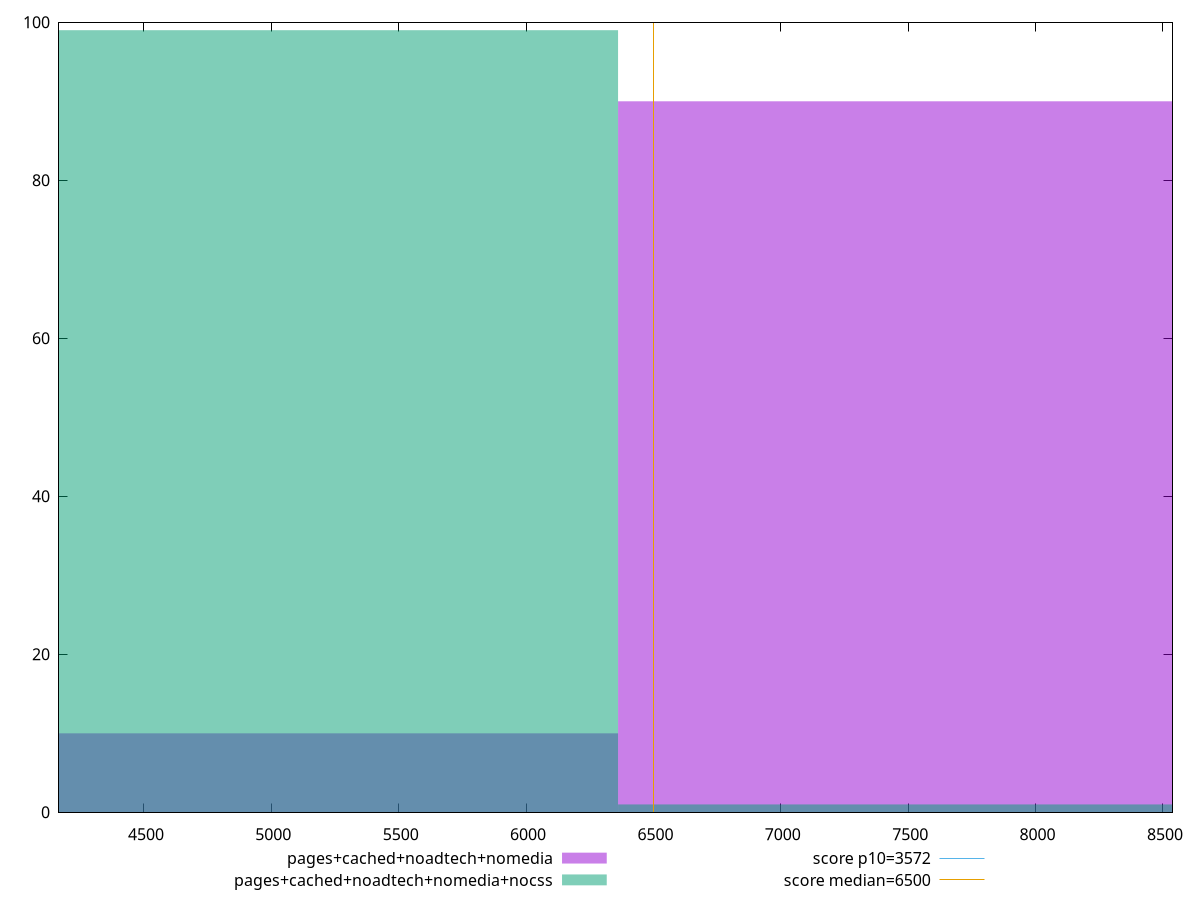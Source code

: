 reset

$pagesCachedNoadtechNomedia <<EOF
7633.406810900888 90
5088.937873933925 10
EOF

$pagesCachedNoadtechNomediaNocss <<EOF
5088.937873933925 99
7633.406810900888 1
EOF

set key outside below
set boxwidth 2544.4689369669627
set xrange [4166.56:8537.653999999999]
set yrange [0:100]
set trange [0:100]
set style fill transparent solid 0.5 noborder

set parametric
set terminal svg size 640, 500 enhanced background rgb 'white'
set output "report_00015_2021-02-09T16-11-33.973Z/first-cpu-idle/comparison/histogram/3_vs_4.svg"

plot $pagesCachedNoadtechNomedia title "pages+cached+noadtech+nomedia" with boxes, \
     $pagesCachedNoadtechNomediaNocss title "pages+cached+noadtech+nomedia+nocss" with boxes, \
     3572,t title "score p10=3572", \
     6500,t title "score median=6500"

reset
